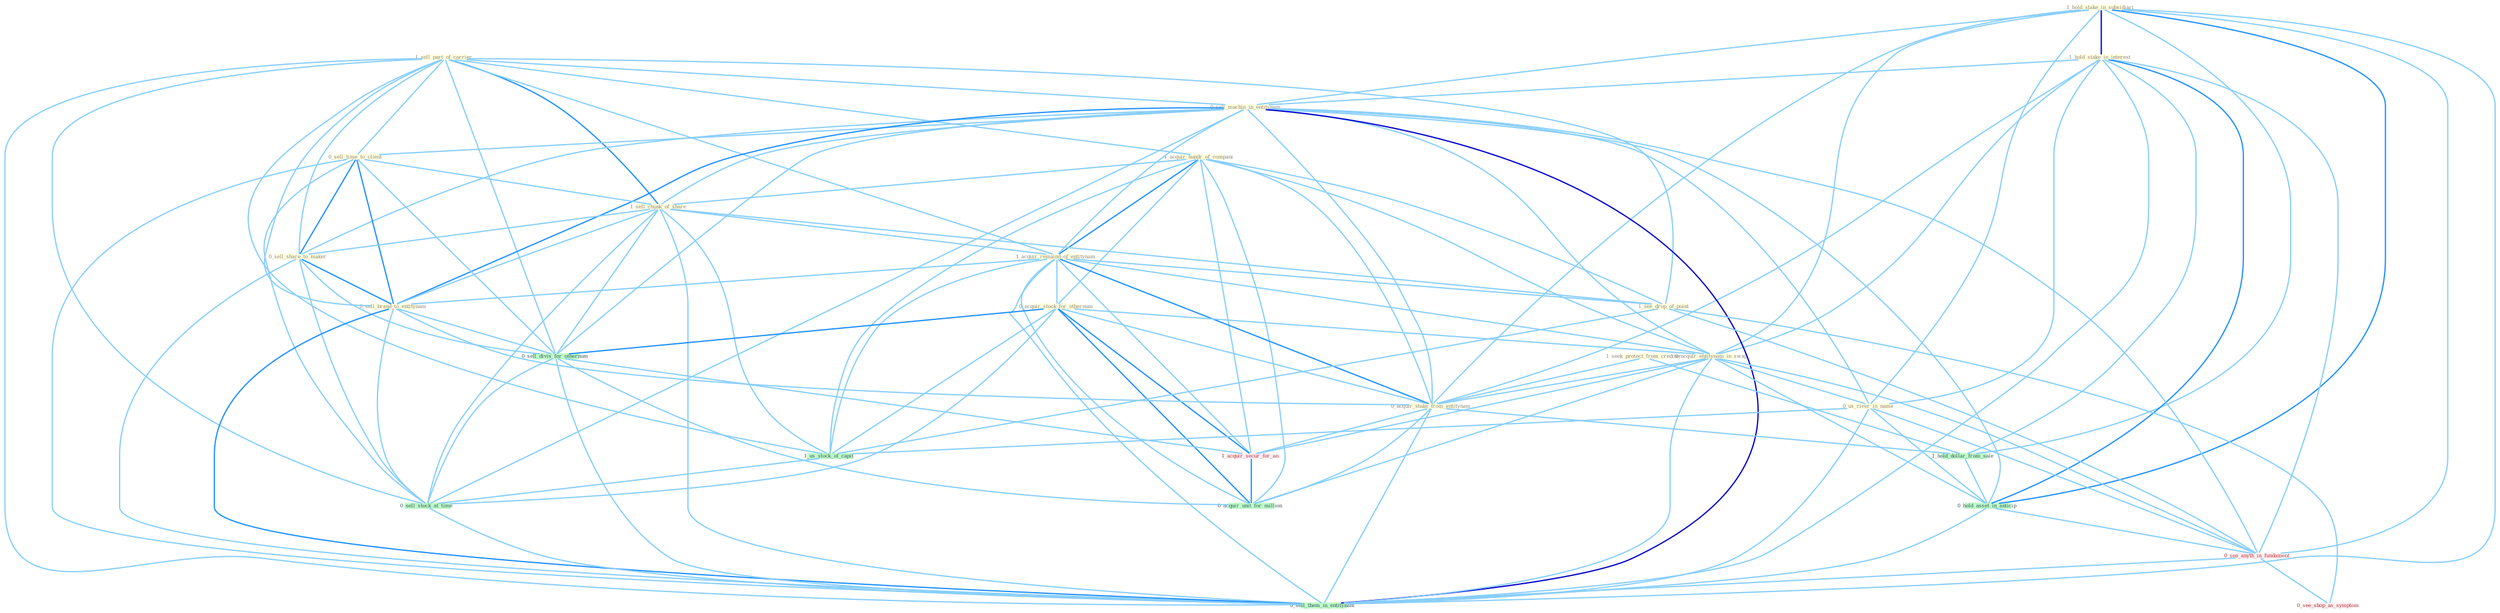 Graph G{ 
    node
    [shape=polygon,style=filled,width=.5,height=.06,color="#BDFCC9",fixedsize=true,fontsize=4,
    fontcolor="#2f4f4f"];
    {node
    [color="#ffffe0", fontcolor="#8b7d6b"] "1_hold_stake_in_subsidiari " "1_hold_stake_in_interest " "1_sell_part_of_carrier " "1_acquir_hundr_of_compani " "0_sell_machin_in_entitynam " "0_sell_time_to_client " "1_sell_chunk_of_share " "1_acquir_remaind_of_entitynam " "0_acquir_stock_for_othernum " "0_acquir_entitynam_in_swap " "1_seek_protect_from_creditor " "0_us_river_in_name " "0_sell_share_to_maker " "1_see_drop_of_point " "0_sell_brand_to_entitynam " "0_acquir_stake_from_entitynam "}
{node [color="#fff0f5", fontcolor="#b22222"] "1_acquir_secur_for_an " "0_see_anyth_in_fundament " "0_see_shop_as_symptom "}
edge [color="#B0E2FF"];

	"1_hold_stake_in_subsidiari " -- "1_hold_stake_in_interest " [w="3", color="#0000cd" , len=0.6];
	"1_hold_stake_in_subsidiari " -- "0_sell_machin_in_entitynam " [w="1", color="#87cefa" ];
	"1_hold_stake_in_subsidiari " -- "0_acquir_entitynam_in_swap " [w="1", color="#87cefa" ];
	"1_hold_stake_in_subsidiari " -- "0_us_river_in_name " [w="1", color="#87cefa" ];
	"1_hold_stake_in_subsidiari " -- "0_acquir_stake_from_entitynam " [w="1", color="#87cefa" ];
	"1_hold_stake_in_subsidiari " -- "1_hold_dollar_from_sale " [w="1", color="#87cefa" ];
	"1_hold_stake_in_subsidiari " -- "0_hold_asset_in_anticip " [w="2", color="#1e90ff" , len=0.8];
	"1_hold_stake_in_subsidiari " -- "0_see_anyth_in_fundament " [w="1", color="#87cefa" ];
	"1_hold_stake_in_subsidiari " -- "0_sell_them_in_entitynam " [w="1", color="#87cefa" ];
	"1_hold_stake_in_interest " -- "0_sell_machin_in_entitynam " [w="1", color="#87cefa" ];
	"1_hold_stake_in_interest " -- "0_acquir_entitynam_in_swap " [w="1", color="#87cefa" ];
	"1_hold_stake_in_interest " -- "0_us_river_in_name " [w="1", color="#87cefa" ];
	"1_hold_stake_in_interest " -- "0_acquir_stake_from_entitynam " [w="1", color="#87cefa" ];
	"1_hold_stake_in_interest " -- "1_hold_dollar_from_sale " [w="1", color="#87cefa" ];
	"1_hold_stake_in_interest " -- "0_hold_asset_in_anticip " [w="2", color="#1e90ff" , len=0.8];
	"1_hold_stake_in_interest " -- "0_see_anyth_in_fundament " [w="1", color="#87cefa" ];
	"1_hold_stake_in_interest " -- "0_sell_them_in_entitynam " [w="1", color="#87cefa" ];
	"1_sell_part_of_carrier " -- "1_acquir_hundr_of_compani " [w="1", color="#87cefa" ];
	"1_sell_part_of_carrier " -- "0_sell_machin_in_entitynam " [w="1", color="#87cefa" ];
	"1_sell_part_of_carrier " -- "0_sell_time_to_client " [w="1", color="#87cefa" ];
	"1_sell_part_of_carrier " -- "1_sell_chunk_of_share " [w="2", color="#1e90ff" , len=0.8];
	"1_sell_part_of_carrier " -- "1_acquir_remaind_of_entitynam " [w="1", color="#87cefa" ];
	"1_sell_part_of_carrier " -- "0_sell_share_to_maker " [w="1", color="#87cefa" ];
	"1_sell_part_of_carrier " -- "1_see_drop_of_point " [w="1", color="#87cefa" ];
	"1_sell_part_of_carrier " -- "0_sell_brand_to_entitynam " [w="1", color="#87cefa" ];
	"1_sell_part_of_carrier " -- "0_sell_divis_for_othernum " [w="1", color="#87cefa" ];
	"1_sell_part_of_carrier " -- "1_us_stock_of_capit " [w="1", color="#87cefa" ];
	"1_sell_part_of_carrier " -- "0_sell_stock_at_time " [w="1", color="#87cefa" ];
	"1_sell_part_of_carrier " -- "0_sell_them_in_entitynam " [w="1", color="#87cefa" ];
	"1_acquir_hundr_of_compani " -- "1_sell_chunk_of_share " [w="1", color="#87cefa" ];
	"1_acquir_hundr_of_compani " -- "1_acquir_remaind_of_entitynam " [w="2", color="#1e90ff" , len=0.8];
	"1_acquir_hundr_of_compani " -- "0_acquir_stock_for_othernum " [w="1", color="#87cefa" ];
	"1_acquir_hundr_of_compani " -- "0_acquir_entitynam_in_swap " [w="1", color="#87cefa" ];
	"1_acquir_hundr_of_compani " -- "1_see_drop_of_point " [w="1", color="#87cefa" ];
	"1_acquir_hundr_of_compani " -- "0_acquir_stake_from_entitynam " [w="1", color="#87cefa" ];
	"1_acquir_hundr_of_compani " -- "1_acquir_secur_for_an " [w="1", color="#87cefa" ];
	"1_acquir_hundr_of_compani " -- "1_us_stock_of_capit " [w="1", color="#87cefa" ];
	"1_acquir_hundr_of_compani " -- "0_acquir_unit_for_million " [w="1", color="#87cefa" ];
	"0_sell_machin_in_entitynam " -- "0_sell_time_to_client " [w="1", color="#87cefa" ];
	"0_sell_machin_in_entitynam " -- "1_sell_chunk_of_share " [w="1", color="#87cefa" ];
	"0_sell_machin_in_entitynam " -- "1_acquir_remaind_of_entitynam " [w="1", color="#87cefa" ];
	"0_sell_machin_in_entitynam " -- "0_acquir_entitynam_in_swap " [w="1", color="#87cefa" ];
	"0_sell_machin_in_entitynam " -- "0_us_river_in_name " [w="1", color="#87cefa" ];
	"0_sell_machin_in_entitynam " -- "0_sell_share_to_maker " [w="1", color="#87cefa" ];
	"0_sell_machin_in_entitynam " -- "0_sell_brand_to_entitynam " [w="2", color="#1e90ff" , len=0.8];
	"0_sell_machin_in_entitynam " -- "0_acquir_stake_from_entitynam " [w="1", color="#87cefa" ];
	"0_sell_machin_in_entitynam " -- "0_sell_divis_for_othernum " [w="1", color="#87cefa" ];
	"0_sell_machin_in_entitynam " -- "0_hold_asset_in_anticip " [w="1", color="#87cefa" ];
	"0_sell_machin_in_entitynam " -- "0_sell_stock_at_time " [w="1", color="#87cefa" ];
	"0_sell_machin_in_entitynam " -- "0_see_anyth_in_fundament " [w="1", color="#87cefa" ];
	"0_sell_machin_in_entitynam " -- "0_sell_them_in_entitynam " [w="3", color="#0000cd" , len=0.6];
	"0_sell_time_to_client " -- "1_sell_chunk_of_share " [w="1", color="#87cefa" ];
	"0_sell_time_to_client " -- "0_sell_share_to_maker " [w="2", color="#1e90ff" , len=0.8];
	"0_sell_time_to_client " -- "0_sell_brand_to_entitynam " [w="2", color="#1e90ff" , len=0.8];
	"0_sell_time_to_client " -- "0_sell_divis_for_othernum " [w="1", color="#87cefa" ];
	"0_sell_time_to_client " -- "0_sell_stock_at_time " [w="1", color="#87cefa" ];
	"0_sell_time_to_client " -- "0_sell_them_in_entitynam " [w="1", color="#87cefa" ];
	"1_sell_chunk_of_share " -- "1_acquir_remaind_of_entitynam " [w="1", color="#87cefa" ];
	"1_sell_chunk_of_share " -- "0_sell_share_to_maker " [w="1", color="#87cefa" ];
	"1_sell_chunk_of_share " -- "1_see_drop_of_point " [w="1", color="#87cefa" ];
	"1_sell_chunk_of_share " -- "0_sell_brand_to_entitynam " [w="1", color="#87cefa" ];
	"1_sell_chunk_of_share " -- "0_sell_divis_for_othernum " [w="1", color="#87cefa" ];
	"1_sell_chunk_of_share " -- "1_us_stock_of_capit " [w="1", color="#87cefa" ];
	"1_sell_chunk_of_share " -- "0_sell_stock_at_time " [w="1", color="#87cefa" ];
	"1_sell_chunk_of_share " -- "0_sell_them_in_entitynam " [w="1", color="#87cefa" ];
	"1_acquir_remaind_of_entitynam " -- "0_acquir_stock_for_othernum " [w="1", color="#87cefa" ];
	"1_acquir_remaind_of_entitynam " -- "0_acquir_entitynam_in_swap " [w="1", color="#87cefa" ];
	"1_acquir_remaind_of_entitynam " -- "1_see_drop_of_point " [w="1", color="#87cefa" ];
	"1_acquir_remaind_of_entitynam " -- "0_sell_brand_to_entitynam " [w="1", color="#87cefa" ];
	"1_acquir_remaind_of_entitynam " -- "0_acquir_stake_from_entitynam " [w="2", color="#1e90ff" , len=0.8];
	"1_acquir_remaind_of_entitynam " -- "1_acquir_secur_for_an " [w="1", color="#87cefa" ];
	"1_acquir_remaind_of_entitynam " -- "1_us_stock_of_capit " [w="1", color="#87cefa" ];
	"1_acquir_remaind_of_entitynam " -- "0_acquir_unit_for_million " [w="1", color="#87cefa" ];
	"1_acquir_remaind_of_entitynam " -- "0_sell_them_in_entitynam " [w="1", color="#87cefa" ];
	"0_acquir_stock_for_othernum " -- "0_acquir_entitynam_in_swap " [w="1", color="#87cefa" ];
	"0_acquir_stock_for_othernum " -- "0_acquir_stake_from_entitynam " [w="1", color="#87cefa" ];
	"0_acquir_stock_for_othernum " -- "0_sell_divis_for_othernum " [w="2", color="#1e90ff" , len=0.8];
	"0_acquir_stock_for_othernum " -- "1_acquir_secur_for_an " [w="2", color="#1e90ff" , len=0.8];
	"0_acquir_stock_for_othernum " -- "1_us_stock_of_capit " [w="1", color="#87cefa" ];
	"0_acquir_stock_for_othernum " -- "0_sell_stock_at_time " [w="1", color="#87cefa" ];
	"0_acquir_stock_for_othernum " -- "0_acquir_unit_for_million " [w="2", color="#1e90ff" , len=0.8];
	"0_acquir_entitynam_in_swap " -- "0_us_river_in_name " [w="1", color="#87cefa" ];
	"0_acquir_entitynam_in_swap " -- "0_acquir_stake_from_entitynam " [w="1", color="#87cefa" ];
	"0_acquir_entitynam_in_swap " -- "1_acquir_secur_for_an " [w="1", color="#87cefa" ];
	"0_acquir_entitynam_in_swap " -- "0_hold_asset_in_anticip " [w="1", color="#87cefa" ];
	"0_acquir_entitynam_in_swap " -- "0_see_anyth_in_fundament " [w="1", color="#87cefa" ];
	"0_acquir_entitynam_in_swap " -- "0_acquir_unit_for_million " [w="1", color="#87cefa" ];
	"0_acquir_entitynam_in_swap " -- "0_sell_them_in_entitynam " [w="1", color="#87cefa" ];
	"1_seek_protect_from_creditor " -- "0_acquir_stake_from_entitynam " [w="1", color="#87cefa" ];
	"1_seek_protect_from_creditor " -- "1_hold_dollar_from_sale " [w="1", color="#87cefa" ];
	"0_us_river_in_name " -- "1_us_stock_of_capit " [w="1", color="#87cefa" ];
	"0_us_river_in_name " -- "0_hold_asset_in_anticip " [w="1", color="#87cefa" ];
	"0_us_river_in_name " -- "0_see_anyth_in_fundament " [w="1", color="#87cefa" ];
	"0_us_river_in_name " -- "0_sell_them_in_entitynam " [w="1", color="#87cefa" ];
	"0_sell_share_to_maker " -- "0_sell_brand_to_entitynam " [w="2", color="#1e90ff" , len=0.8];
	"0_sell_share_to_maker " -- "0_sell_divis_for_othernum " [w="1", color="#87cefa" ];
	"0_sell_share_to_maker " -- "0_sell_stock_at_time " [w="1", color="#87cefa" ];
	"0_sell_share_to_maker " -- "0_sell_them_in_entitynam " [w="1", color="#87cefa" ];
	"1_see_drop_of_point " -- "1_us_stock_of_capit " [w="1", color="#87cefa" ];
	"1_see_drop_of_point " -- "0_see_anyth_in_fundament " [w="1", color="#87cefa" ];
	"1_see_drop_of_point " -- "0_see_shop_as_symptom " [w="1", color="#87cefa" ];
	"0_sell_brand_to_entitynam " -- "0_acquir_stake_from_entitynam " [w="1", color="#87cefa" ];
	"0_sell_brand_to_entitynam " -- "0_sell_divis_for_othernum " [w="1", color="#87cefa" ];
	"0_sell_brand_to_entitynam " -- "0_sell_stock_at_time " [w="1", color="#87cefa" ];
	"0_sell_brand_to_entitynam " -- "0_sell_them_in_entitynam " [w="2", color="#1e90ff" , len=0.8];
	"0_acquir_stake_from_entitynam " -- "1_acquir_secur_for_an " [w="1", color="#87cefa" ];
	"0_acquir_stake_from_entitynam " -- "1_hold_dollar_from_sale " [w="1", color="#87cefa" ];
	"0_acquir_stake_from_entitynam " -- "0_acquir_unit_for_million " [w="1", color="#87cefa" ];
	"0_acquir_stake_from_entitynam " -- "0_sell_them_in_entitynam " [w="1", color="#87cefa" ];
	"0_sell_divis_for_othernum " -- "1_acquir_secur_for_an " [w="1", color="#87cefa" ];
	"0_sell_divis_for_othernum " -- "0_sell_stock_at_time " [w="1", color="#87cefa" ];
	"0_sell_divis_for_othernum " -- "0_acquir_unit_for_million " [w="1", color="#87cefa" ];
	"0_sell_divis_for_othernum " -- "0_sell_them_in_entitynam " [w="1", color="#87cefa" ];
	"1_acquir_secur_for_an " -- "0_acquir_unit_for_million " [w="2", color="#1e90ff" , len=0.8];
	"1_us_stock_of_capit " -- "0_sell_stock_at_time " [w="1", color="#87cefa" ];
	"1_hold_dollar_from_sale " -- "0_hold_asset_in_anticip " [w="1", color="#87cefa" ];
	"0_hold_asset_in_anticip " -- "0_see_anyth_in_fundament " [w="1", color="#87cefa" ];
	"0_hold_asset_in_anticip " -- "0_sell_them_in_entitynam " [w="1", color="#87cefa" ];
	"0_sell_stock_at_time " -- "0_sell_them_in_entitynam " [w="1", color="#87cefa" ];
	"0_see_anyth_in_fundament " -- "0_see_shop_as_symptom " [w="1", color="#87cefa" ];
	"0_see_anyth_in_fundament " -- "0_sell_them_in_entitynam " [w="1", color="#87cefa" ];
}